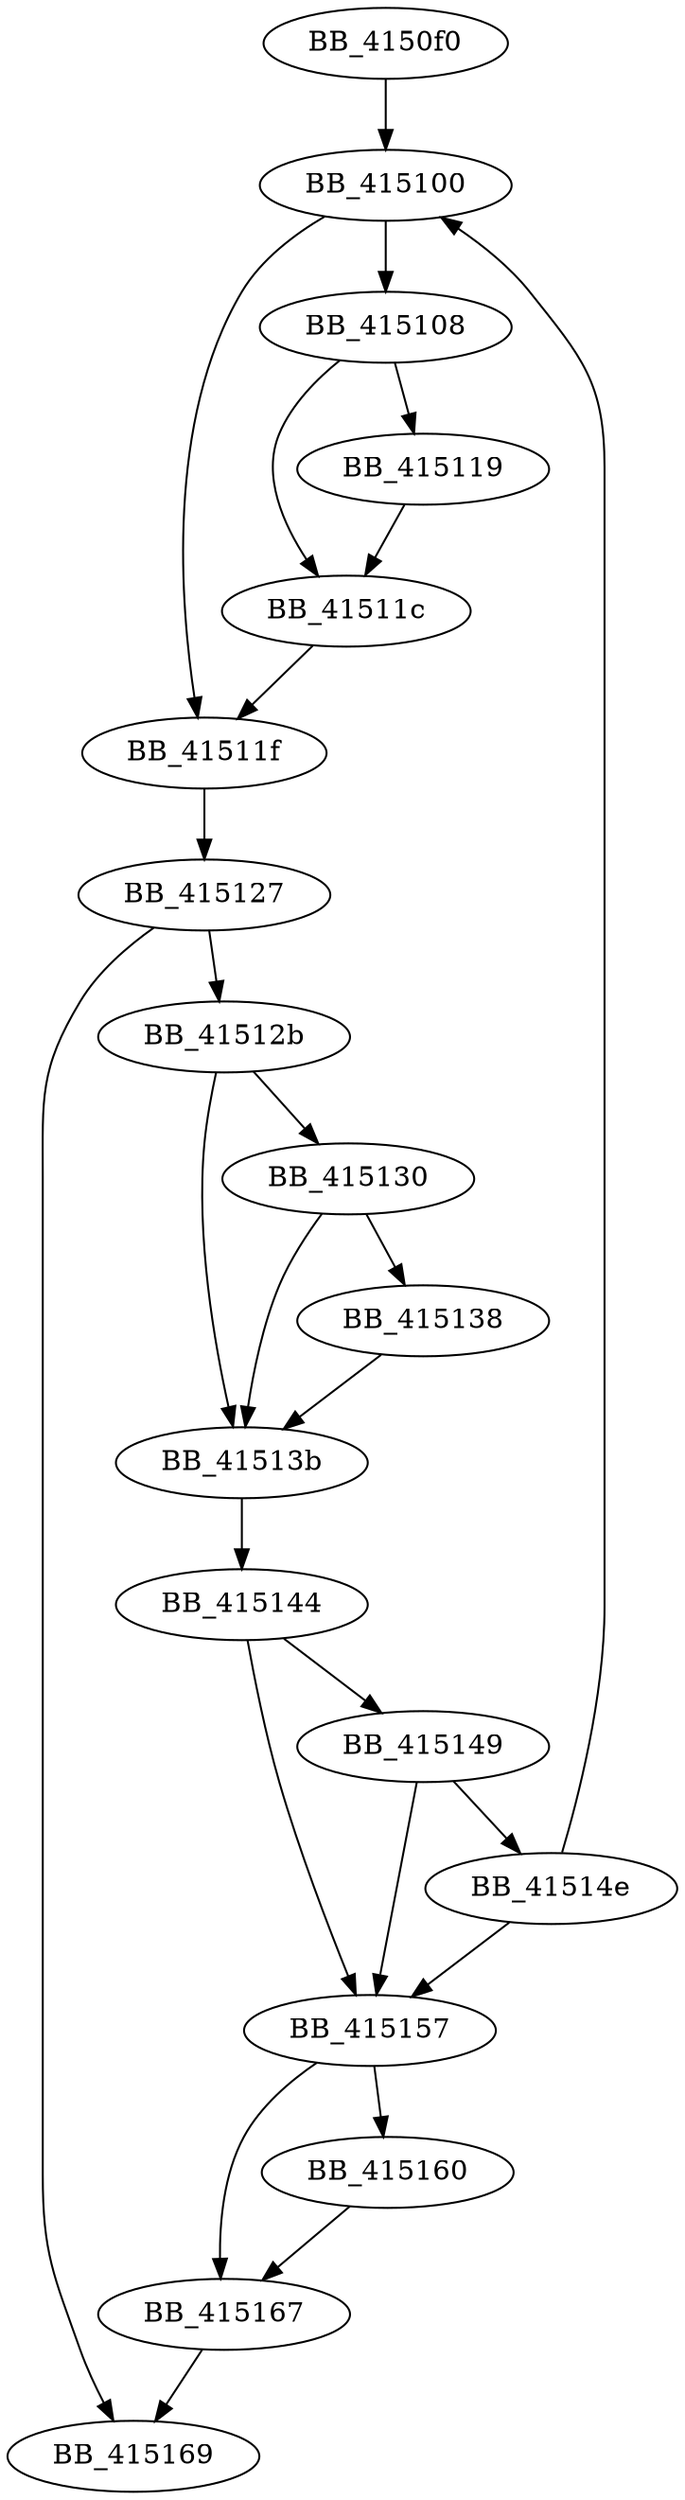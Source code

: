 DiGraph sub_4150F0{
BB_4150f0->BB_415100
BB_415100->BB_415108
BB_415100->BB_41511f
BB_415108->BB_415119
BB_415108->BB_41511c
BB_415119->BB_41511c
BB_41511c->BB_41511f
BB_41511f->BB_415127
BB_415127->BB_41512b
BB_415127->BB_415169
BB_41512b->BB_415130
BB_41512b->BB_41513b
BB_415130->BB_415138
BB_415130->BB_41513b
BB_415138->BB_41513b
BB_41513b->BB_415144
BB_415144->BB_415149
BB_415144->BB_415157
BB_415149->BB_41514e
BB_415149->BB_415157
BB_41514e->BB_415100
BB_41514e->BB_415157
BB_415157->BB_415160
BB_415157->BB_415167
BB_415160->BB_415167
BB_415167->BB_415169
}
